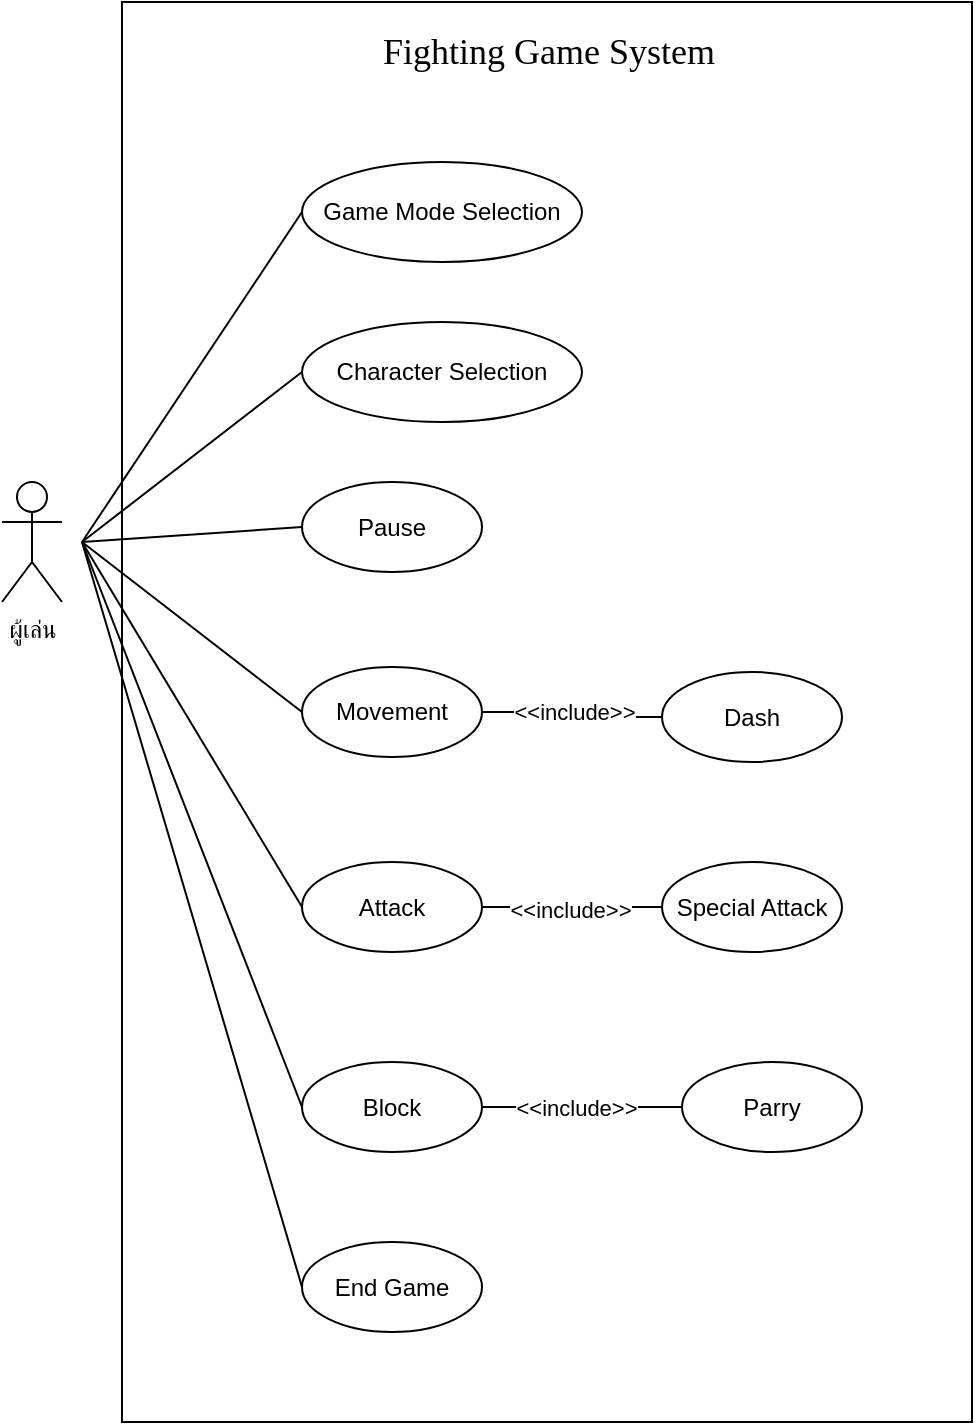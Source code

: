 <mxfile version="28.1.1">
  <diagram id="7rfQZsrQy1epVvPimKl7" name="Page-1">
    <mxGraphModel dx="1176" dy="1189" grid="1" gridSize="10" guides="1" tooltips="1" connect="1" arrows="1" fold="1" page="1" pageScale="1" pageWidth="850" pageHeight="1100" math="0" shadow="0">
      <root>
        <mxCell id="0" />
        <mxCell id="1" parent="0" />
        <mxCell id="BAY-ovlaq1hopeaYmpcp-1" value="" style="rounded=0;whiteSpace=wrap;html=1;" parent="1" vertex="1">
          <mxGeometry x="960" y="260" width="425" height="710" as="geometry" />
        </mxCell>
        <mxCell id="afkyJh18apjT7FtOfxII-2" style="rounded=0;orthogonalLoop=1;jettySize=auto;html=1;entryX=0;entryY=0.5;entryDx=0;entryDy=0;endArrow=none;startFill=0;" parent="1" target="afkyJh18apjT7FtOfxII-1" edge="1">
          <mxGeometry relative="1" as="geometry">
            <mxPoint x="940" y="530" as="sourcePoint" />
          </mxGeometry>
        </mxCell>
        <mxCell id="BAY-ovlaq1hopeaYmpcp-5" value="ผู้เล่น" style="shape=umlActor;verticalLabelPosition=bottom;verticalAlign=top;html=1;outlineConnect=0;" parent="1" vertex="1">
          <mxGeometry x="900" y="500" width="30" height="60" as="geometry" />
        </mxCell>
        <mxCell id="BAY-ovlaq1hopeaYmpcp-6" style="rounded=0;orthogonalLoop=1;jettySize=auto;html=1;entryX=0;entryY=0.5;entryDx=0;entryDy=0;endArrow=none;startFill=0;" parent="1" target="BAY-ovlaq1hopeaYmpcp-20" edge="1">
          <mxGeometry relative="1" as="geometry">
            <mxPoint x="940" y="530" as="sourcePoint" />
          </mxGeometry>
        </mxCell>
        <mxCell id="BAY-ovlaq1hopeaYmpcp-18" style="rounded=0;orthogonalLoop=1;jettySize=auto;html=1;entryX=0;entryY=0.5;entryDx=0;entryDy=0;endArrow=none;startFill=0;" parent="1" target="BAY-ovlaq1hopeaYmpcp-27" edge="1">
          <mxGeometry relative="1" as="geometry">
            <mxPoint x="940" y="530" as="sourcePoint" />
          </mxGeometry>
        </mxCell>
        <mxCell id="BAY-ovlaq1hopeaYmpcp-20" value="Game Mode Selection" style="ellipse;whiteSpace=wrap;html=1;" parent="1" vertex="1">
          <mxGeometry x="1050" y="340" width="140" height="50" as="geometry" />
        </mxCell>
        <mxCell id="BAY-ovlaq1hopeaYmpcp-27" value="Character Selection" style="ellipse;whiteSpace=wrap;html=1;" parent="1" vertex="1">
          <mxGeometry x="1050" y="420" width="140" height="50" as="geometry" />
        </mxCell>
        <mxCell id="BAY-ovlaq1hopeaYmpcp-28" style="rounded=0;orthogonalLoop=1;jettySize=auto;html=1;entryX=0;entryY=0.5;entryDx=0;entryDy=0;endArrow=none;startFill=0;" parent="1" target="BAY-ovlaq1hopeaYmpcp-51" edge="1">
          <mxGeometry relative="1" as="geometry">
            <mxPoint x="940" y="530" as="sourcePoint" />
          </mxGeometry>
        </mxCell>
        <mxCell id="BAY-ovlaq1hopeaYmpcp-32" style="rounded=0;orthogonalLoop=1;jettySize=auto;html=1;entryX=0;entryY=0.5;entryDx=0;entryDy=0;endArrow=none;startFill=0;" parent="1" target="BAY-ovlaq1hopeaYmpcp-48" edge="1">
          <mxGeometry relative="1" as="geometry">
            <mxPoint x="940" y="530" as="sourcePoint" />
          </mxGeometry>
        </mxCell>
        <mxCell id="BAY-ovlaq1hopeaYmpcp-36" style="rounded=0;orthogonalLoop=1;jettySize=auto;html=1;entryX=0;entryY=0.5;entryDx=0;entryDy=0;endArrow=none;startFill=0;" parent="1" target="BAY-ovlaq1hopeaYmpcp-44" edge="1">
          <mxGeometry relative="1" as="geometry">
            <mxPoint x="940" y="530" as="sourcePoint" />
          </mxGeometry>
        </mxCell>
        <mxCell id="BAY-ovlaq1hopeaYmpcp-40" style="rounded=0;orthogonalLoop=1;jettySize=auto;html=1;entryX=0;entryY=0.5;entryDx=0;entryDy=0;endArrow=none;startFill=0;" parent="1" target="BAY-ovlaq1hopeaYmpcp-47" edge="1">
          <mxGeometry relative="1" as="geometry">
            <mxPoint x="940" y="530" as="sourcePoint" />
          </mxGeometry>
        </mxCell>
        <mxCell id="BAY-ovlaq1hopeaYmpcp-102" style="edgeStyle=orthogonalEdgeStyle;rounded=0;orthogonalLoop=1;jettySize=auto;html=1;endArrow=none;startFill=0;" parent="1" source="BAY-ovlaq1hopeaYmpcp-44" target="BAY-ovlaq1hopeaYmpcp-101" edge="1">
          <mxGeometry relative="1" as="geometry" />
        </mxCell>
        <mxCell id="BAY-ovlaq1hopeaYmpcp-103" value="&amp;lt;&amp;lt;include&amp;gt;&amp;gt;" style="edgeLabel;html=1;align=center;verticalAlign=middle;resizable=0;points=[];" parent="BAY-ovlaq1hopeaYmpcp-102" vertex="1" connectable="0">
          <mxGeometry x="-0.059" relative="1" as="geometry">
            <mxPoint as="offset" />
          </mxGeometry>
        </mxCell>
        <mxCell id="BAY-ovlaq1hopeaYmpcp-44" value="Block" style="ellipse;whiteSpace=wrap;html=1;" parent="1" vertex="1">
          <mxGeometry x="1050" y="790" width="90" height="45" as="geometry" />
        </mxCell>
        <mxCell id="BAY-ovlaq1hopeaYmpcp-47" value="Pause" style="ellipse;whiteSpace=wrap;html=1;" parent="1" vertex="1">
          <mxGeometry x="1050" y="500" width="90" height="45" as="geometry" />
        </mxCell>
        <mxCell id="zXWiOq3O9USxc8svJ_O--2" style="edgeStyle=orthogonalEdgeStyle;rounded=0;orthogonalLoop=1;jettySize=auto;html=1;entryX=0;entryY=0.5;entryDx=0;entryDy=0;endArrow=none;startFill=0;" parent="1" source="BAY-ovlaq1hopeaYmpcp-48" target="BAY-ovlaq1hopeaYmpcp-87" edge="1">
          <mxGeometry relative="1" as="geometry" />
        </mxCell>
        <mxCell id="zXWiOq3O9USxc8svJ_O--3" value="&lt;span style=&quot;color: rgba(0, 0, 0, 0); font-family: monospace; font-size: 0px; text-align: start; background-color: rgb(236, 236, 236);&quot;&gt;%3CmxGraphModel%3E%3Croot%3E%3CmxCell%20id%3D%220%22%2F%3E%3CmxCell%20id%3D%221%22%20parent%3D%220%22%2F%3E%3CmxCell%20id%3D%222%22%20value%3D%22%26amp%3Blt%3B%26amp%3Blt%3Binclude%26amp%3Bgt%3B%26amp%3Bgt%3B%22%20style%3D%22edgeLabel%3Bhtml%3D1%3Balign%3Dcenter%3BverticalAlign%3Dmiddle%3Bresizable%3D0%3Bpoints%3D%5B%5D%3B%22%20vertex%3D%221%22%20connectable%3D%220%22%20parent%3D%221%22%3E%3CmxGeometry%20x%3D%221169%22%20y%3D%22618.5%22%20as%3D%22geometry%22%2F%3E%3C%2FmxCell%3E%3C%2Froot%3E%3C%2FmxGraphModel%3E&lt;/span&gt;" style="edgeLabel;html=1;align=center;verticalAlign=middle;resizable=0;points=[];" parent="zXWiOq3O9USxc8svJ_O--2" vertex="1" connectable="0">
          <mxGeometry x="-0.164" y="-1" relative="1" as="geometry">
            <mxPoint y="1" as="offset" />
          </mxGeometry>
        </mxCell>
        <mxCell id="zXWiOq3O9USxc8svJ_O--7" value="&lt;span style=&quot;color: rgba(0, 0, 0, 0); font-family: monospace; font-size: 0px; text-align: start; background-color: rgb(236, 236, 236);&quot;&gt;%3CmxGraphModel%3E%3Croot%3E%3CmxCell%20id%3D%220%22%2F%3E%3CmxCell%20id%3D%221%22%20parent%3D%220%22%2F%3E%3CmxCell%20id%3D%222%22%20value%3D%22%26amp%3Blt%3B%26amp%3Blt%3Binclude%26amp%3Bgt%3B%26amp%3Bgt%3B%22%20style%3D%22edgeLabel%3Bhtml%3D1%3Balign%3Dcenter%3BverticalAlign%3Dmiddle%3Bresizable%3D0%3Bpoints%3D%5B%5D%3B%22%20vertex%3D%221%22%20connectable%3D%220%22%20parent%3D%221%22%3E%3CmxGeometry%20x%3D%221176%22%20y%3D%22812.5%22%20as%3D%22geometry%22%2F%3E%3C%2FmxCell%3E%3C%2Froot%3E%3C%2FmxGraphModel%3E&lt;/span&gt;&lt;span style=&quot;color: rgba(0, 0, 0, 0); font-family: monospace; font-size: 0px; text-align: start; background-color: rgb(236, 236, 236);&quot;&gt;%3CmxGraphModel%3E%3Croot%3E%3CmxCell%20id%3D%220%22%2F%3E%3CmxCell%20id%3D%221%22%20parent%3D%220%22%2F%3E%3CmxCell%20id%3D%222%22%20value%3D%22%26amp%3Blt%3B%26amp%3Blt%3Binclude%26amp%3Bgt%3B%26amp%3Bgt%3B%22%20style%3D%22edgeLabel%3Bhtml%3D1%3Balign%3Dcenter%3BverticalAlign%3Dmiddle%3Bresizable%3D0%3Bpoints%3D%5B%5D%3B%22%20vertex%3D%221%22%20connectable%3D%220%22%20parent%3D%221%22%3E%3CmxGeometry%20x%3D%221176%22%20y%3D%22812.5%22%20as%3D%22geometry%22%2F%3E%3C%2FmxCell%3E%3C%2Froot%3E%3C%2FmxGraphModel%3E&lt;/span&gt;" style="edgeLabel;html=1;align=center;verticalAlign=middle;resizable=0;points=[];" parent="zXWiOq3O9USxc8svJ_O--2" vertex="1" connectable="0">
          <mxGeometry x="-0.109" y="-1" relative="1" as="geometry">
            <mxPoint y="1" as="offset" />
          </mxGeometry>
        </mxCell>
        <mxCell id="zXWiOq3O9USxc8svJ_O--8" value="&lt;span style=&quot;color: rgba(0, 0, 0, 0); font-family: monospace; font-size: 0px; text-align: start; background-color: rgb(236, 236, 236);&quot;&gt;%3CmxGraphModel%3E%3Croot%3E%3CmxCell%20id%3D%220%22%2F%3E%3CmxCell%20id%3D%221%22%20parent%3D%220%22%2F%3E%3CmxCell%20id%3D%222%22%20value%3D%22%26amp%3Blt%3B%26amp%3Blt%3Binclude%26amp%3Bgt%3B%26amp%3Bgt%3B%22%20style%3D%22edgeLabel%3Bhtml%3D1%3Balign%3Dcenter%3BverticalAlign%3Dmiddle%3Bresizable%3D0%3Bpoints%3D%5B%5D%3B%22%20vertex%3D%221%22%20connectable%3D%220%22%20parent%3D%221%22%3E%3CmxGeometry%20x%3D%221176%22%20y%3D%22812.5%22%20as%3D%22geometry%22%2F%3E%3C%2FmxCell%3E%3C%2Froot%3E%3C%2FmxGraphModel%3E&lt;/span&gt;&lt;span style=&quot;color: rgba(0, 0, 0, 0); font-family: monospace; font-size: 0px; text-align: start; background-color: rgb(236, 236, 236);&quot;&gt;%3CmxGraphModel%3E%3Croot%3E%3CmxCell%20id%3D%220%22%2F%3E%3CmxCell%20id%3D%221%22%20parent%3D%220%22%2F%3E%3CmxCell%20id%3D%222%22%20value%3D%22%26amp%3Blt%3B%26amp%3Blt%3Binclude%26amp%3Bgt%3B%26amp%3Bgt%3B%22%20style%3D%22edgeLabel%3Bhtml%3D1%3Balign%3Dcenter%3BverticalAlign%3Dmiddle%3Bresizable%3D0%3Bpoints%3D%5B%5D%3B%22%20vertex%3D%221%22%20connectable%3D%220%22%20parent%3D%221%22%3E%3CmxGeometry%20x%3D%221176%22%20y%3D%22812.5%22%20as%3D%22geometry%22%2F%3E%3C%2FmxCell%3E%3C%2Froot%3E%3C%2FmxGraphModel%3E&lt;/span&gt;" style="edgeLabel;html=1;align=center;verticalAlign=middle;resizable=0;points=[];" parent="zXWiOq3O9USxc8svJ_O--2" vertex="1" connectable="0">
          <mxGeometry x="-0.073" y="-1" relative="1" as="geometry">
            <mxPoint y="1" as="offset" />
          </mxGeometry>
        </mxCell>
        <mxCell id="zXWiOq3O9USxc8svJ_O--13" value="&amp;lt;&amp;lt;include&amp;gt;&amp;gt;" style="edgeLabel;html=1;align=center;verticalAlign=middle;resizable=0;points=[];" parent="zXWiOq3O9USxc8svJ_O--2" vertex="1" connectable="0">
          <mxGeometry x="-0.018" relative="1" as="geometry">
            <mxPoint y="1" as="offset" />
          </mxGeometry>
        </mxCell>
        <mxCell id="BAY-ovlaq1hopeaYmpcp-48" value="Attack" style="ellipse;whiteSpace=wrap;html=1;" parent="1" vertex="1">
          <mxGeometry x="1050" y="690" width="90" height="45" as="geometry" />
        </mxCell>
        <mxCell id="BAY-ovlaq1hopeaYmpcp-99" value="" style="edgeStyle=orthogonalEdgeStyle;rounded=0;orthogonalLoop=1;jettySize=auto;html=1;endArrow=none;startFill=0;" parent="1" source="BAY-ovlaq1hopeaYmpcp-51" target="BAY-ovlaq1hopeaYmpcp-98" edge="1">
          <mxGeometry relative="1" as="geometry" />
        </mxCell>
        <mxCell id="BAY-ovlaq1hopeaYmpcp-100" value="&amp;lt;&amp;lt;include&amp;gt;&amp;gt;" style="edgeLabel;html=1;align=center;verticalAlign=middle;resizable=0;points=[];" parent="BAY-ovlaq1hopeaYmpcp-99" vertex="1" connectable="0">
          <mxGeometry x="-0.103" y="-1" relative="1" as="geometry">
            <mxPoint x="4" y="-1" as="offset" />
          </mxGeometry>
        </mxCell>
        <mxCell id="BAY-ovlaq1hopeaYmpcp-51" value="Movement" style="ellipse;whiteSpace=wrap;html=1;" parent="1" vertex="1">
          <mxGeometry x="1050" y="592.5" width="90" height="45" as="geometry" />
        </mxCell>
        <mxCell id="BAY-ovlaq1hopeaYmpcp-87" value="Special Attack" style="ellipse;whiteSpace=wrap;html=1;" parent="1" vertex="1">
          <mxGeometry x="1230" y="690" width="90" height="45" as="geometry" />
        </mxCell>
        <mxCell id="BAY-ovlaq1hopeaYmpcp-98" value="Dash" style="ellipse;whiteSpace=wrap;html=1;" parent="1" vertex="1">
          <mxGeometry x="1230" y="595" width="90" height="45" as="geometry" />
        </mxCell>
        <mxCell id="BAY-ovlaq1hopeaYmpcp-101" value="Parry" style="ellipse;whiteSpace=wrap;html=1;" parent="1" vertex="1">
          <mxGeometry x="1240" y="790" width="90" height="45" as="geometry" />
        </mxCell>
        <mxCell id="GEfI4v-a85hrwBhOKVGQ-1" value="&lt;font style=&quot;font-size: 18px;&quot; face=&quot;Verdana&quot;&gt;Fighting Game System&lt;/font&gt;" style="text;html=1;align=center;verticalAlign=middle;resizable=0;points=[];autosize=1;strokeColor=none;fillColor=none;" parent="1" vertex="1">
          <mxGeometry x="1057.5" y="265" width="230" height="40" as="geometry" />
        </mxCell>
        <mxCell id="afkyJh18apjT7FtOfxII-1" value="End Game" style="ellipse;whiteSpace=wrap;html=1;" parent="1" vertex="1">
          <mxGeometry x="1050" y="880" width="90" height="45" as="geometry" />
        </mxCell>
      </root>
    </mxGraphModel>
  </diagram>
</mxfile>
